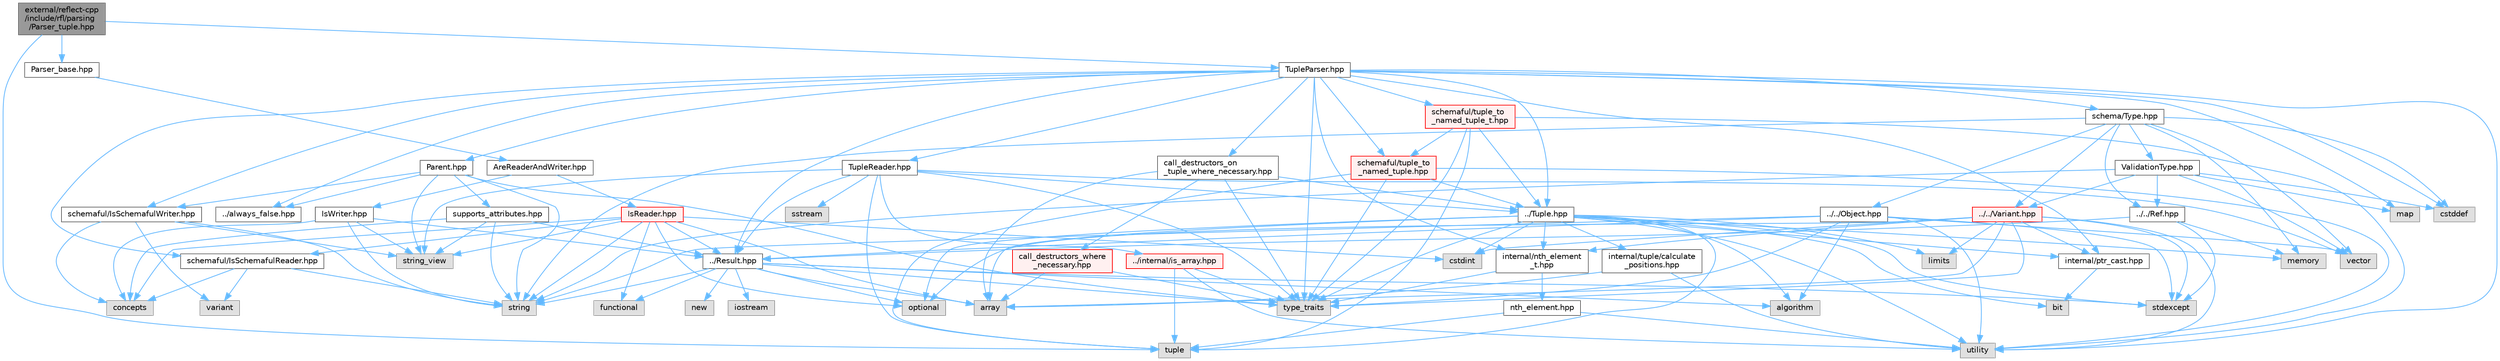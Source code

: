 digraph "external/reflect-cpp/include/rfl/parsing/Parser_tuple.hpp"
{
 // LATEX_PDF_SIZE
  bgcolor="transparent";
  edge [fontname=Helvetica,fontsize=10,labelfontname=Helvetica,labelfontsize=10];
  node [fontname=Helvetica,fontsize=10,shape=box,height=0.2,width=0.4];
  Node1 [id="Node000001",label="external/reflect-cpp\l/include/rfl/parsing\l/Parser_tuple.hpp",height=0.2,width=0.4,color="gray40", fillcolor="grey60", style="filled", fontcolor="black",tooltip=" "];
  Node1 -> Node2 [id="edge1_Node000001_Node000002",color="steelblue1",style="solid",tooltip=" "];
  Node2 [id="Node000002",label="tuple",height=0.2,width=0.4,color="grey60", fillcolor="#E0E0E0", style="filled",tooltip=" "];
  Node1 -> Node3 [id="edge2_Node000001_Node000003",color="steelblue1",style="solid",tooltip=" "];
  Node3 [id="Node000003",label="Parser_base.hpp",height=0.2,width=0.4,color="grey40", fillcolor="white", style="filled",URL="$_parser__base_8hpp.html",tooltip=" "];
  Node3 -> Node4 [id="edge3_Node000003_Node000004",color="steelblue1",style="solid",tooltip=" "];
  Node4 [id="Node000004",label="AreReaderAndWriter.hpp",height=0.2,width=0.4,color="grey40", fillcolor="white", style="filled",URL="$_are_reader_and_writer_8hpp.html",tooltip=" "];
  Node4 -> Node5 [id="edge4_Node000004_Node000005",color="steelblue1",style="solid",tooltip=" "];
  Node5 [id="Node000005",label="IsReader.hpp",height=0.2,width=0.4,color="red", fillcolor="#FFF0F0", style="filled",URL="$_is_reader_8hpp.html",tooltip=" "];
  Node5 -> Node6 [id="edge5_Node000005_Node000006",color="steelblue1",style="solid",tooltip=" "];
  Node6 [id="Node000006",label="array",height=0.2,width=0.4,color="grey60", fillcolor="#E0E0E0", style="filled",tooltip=" "];
  Node5 -> Node7 [id="edge6_Node000005_Node000007",color="steelblue1",style="solid",tooltip=" "];
  Node7 [id="Node000007",label="concepts",height=0.2,width=0.4,color="grey60", fillcolor="#E0E0E0", style="filled",tooltip=" "];
  Node5 -> Node8 [id="edge7_Node000005_Node000008",color="steelblue1",style="solid",tooltip=" "];
  Node8 [id="Node000008",label="cstdint",height=0.2,width=0.4,color="grey60", fillcolor="#E0E0E0", style="filled",tooltip=" "];
  Node5 -> Node9 [id="edge8_Node000005_Node000009",color="steelblue1",style="solid",tooltip=" "];
  Node9 [id="Node000009",label="functional",height=0.2,width=0.4,color="grey60", fillcolor="#E0E0E0", style="filled",tooltip=" "];
  Node5 -> Node10 [id="edge9_Node000005_Node000010",color="steelblue1",style="solid",tooltip=" "];
  Node10 [id="Node000010",label="optional",height=0.2,width=0.4,color="grey60", fillcolor="#E0E0E0", style="filled",tooltip=" "];
  Node5 -> Node11 [id="edge10_Node000005_Node000011",color="steelblue1",style="solid",tooltip=" "];
  Node11 [id="Node000011",label="string",height=0.2,width=0.4,color="grey60", fillcolor="#E0E0E0", style="filled",tooltip=" "];
  Node5 -> Node12 [id="edge11_Node000005_Node000012",color="steelblue1",style="solid",tooltip=" "];
  Node12 [id="Node000012",label="string_view",height=0.2,width=0.4,color="grey60", fillcolor="#E0E0E0", style="filled",tooltip=" "];
  Node5 -> Node13 [id="edge12_Node000005_Node000013",color="steelblue1",style="solid",tooltip=" "];
  Node13 [id="Node000013",label="../Result.hpp",height=0.2,width=0.4,color="grey40", fillcolor="white", style="filled",URL="$_result_8hpp.html",tooltip=" "];
  Node13 -> Node14 [id="edge13_Node000013_Node000014",color="steelblue1",style="solid",tooltip=" "];
  Node14 [id="Node000014",label="algorithm",height=0.2,width=0.4,color="grey60", fillcolor="#E0E0E0", style="filled",tooltip=" "];
  Node13 -> Node6 [id="edge14_Node000013_Node000006",color="steelblue1",style="solid",tooltip=" "];
  Node13 -> Node9 [id="edge15_Node000013_Node000009",color="steelblue1",style="solid",tooltip=" "];
  Node13 -> Node15 [id="edge16_Node000013_Node000015",color="steelblue1",style="solid",tooltip=" "];
  Node15 [id="Node000015",label="iostream",height=0.2,width=0.4,color="grey60", fillcolor="#E0E0E0", style="filled",tooltip=" "];
  Node13 -> Node16 [id="edge17_Node000013_Node000016",color="steelblue1",style="solid",tooltip=" "];
  Node16 [id="Node000016",label="new",height=0.2,width=0.4,color="grey60", fillcolor="#E0E0E0", style="filled",tooltip=" "];
  Node13 -> Node10 [id="edge18_Node000013_Node000010",color="steelblue1",style="solid",tooltip=" "];
  Node13 -> Node17 [id="edge19_Node000013_Node000017",color="steelblue1",style="solid",tooltip=" "];
  Node17 [id="Node000017",label="stdexcept",height=0.2,width=0.4,color="grey60", fillcolor="#E0E0E0", style="filled",tooltip=" "];
  Node13 -> Node11 [id="edge20_Node000013_Node000011",color="steelblue1",style="solid",tooltip=" "];
  Node13 -> Node18 [id="edge21_Node000013_Node000018",color="steelblue1",style="solid",tooltip=" "];
  Node18 [id="Node000018",label="type_traits",height=0.2,width=0.4,color="grey60", fillcolor="#E0E0E0", style="filled",tooltip=" "];
  Node5 -> Node25 [id="edge22_Node000005_Node000025",color="steelblue1",style="solid",tooltip=" "];
  Node25 [id="Node000025",label="schemaful/IsSchemafulReader.hpp",height=0.2,width=0.4,color="grey40", fillcolor="white", style="filled",URL="$_is_schemaful_reader_8hpp.html",tooltip=" "];
  Node25 -> Node7 [id="edge23_Node000025_Node000007",color="steelblue1",style="solid",tooltip=" "];
  Node25 -> Node11 [id="edge24_Node000025_Node000011",color="steelblue1",style="solid",tooltip=" "];
  Node25 -> Node26 [id="edge25_Node000025_Node000026",color="steelblue1",style="solid",tooltip=" "];
  Node26 [id="Node000026",label="variant",height=0.2,width=0.4,color="grey60", fillcolor="#E0E0E0", style="filled",tooltip=" "];
  Node4 -> Node27 [id="edge26_Node000004_Node000027",color="steelblue1",style="solid",tooltip=" "];
  Node27 [id="Node000027",label="IsWriter.hpp",height=0.2,width=0.4,color="grey40", fillcolor="white", style="filled",URL="$_is_writer_8hpp.html",tooltip=" "];
  Node27 -> Node7 [id="edge27_Node000027_Node000007",color="steelblue1",style="solid",tooltip=" "];
  Node27 -> Node11 [id="edge28_Node000027_Node000011",color="steelblue1",style="solid",tooltip=" "];
  Node27 -> Node12 [id="edge29_Node000027_Node000012",color="steelblue1",style="solid",tooltip=" "];
  Node27 -> Node13 [id="edge30_Node000027_Node000013",color="steelblue1",style="solid",tooltip=" "];
  Node1 -> Node28 [id="edge31_Node000001_Node000028",color="steelblue1",style="solid",tooltip=" "];
  Node28 [id="Node000028",label="TupleParser.hpp",height=0.2,width=0.4,color="grey40", fillcolor="white", style="filled",URL="$_tuple_parser_8hpp.html",tooltip=" "];
  Node28 -> Node22 [id="edge32_Node000028_Node000022",color="steelblue1",style="solid",tooltip=" "];
  Node22 [id="Node000022",label="cstddef",height=0.2,width=0.4,color="grey60", fillcolor="#E0E0E0", style="filled",tooltip=" "];
  Node28 -> Node29 [id="edge33_Node000028_Node000029",color="steelblue1",style="solid",tooltip=" "];
  Node29 [id="Node000029",label="map",height=0.2,width=0.4,color="grey60", fillcolor="#E0E0E0", style="filled",tooltip=" "];
  Node28 -> Node18 [id="edge34_Node000028_Node000018",color="steelblue1",style="solid",tooltip=" "];
  Node28 -> Node30 [id="edge35_Node000028_Node000030",color="steelblue1",style="solid",tooltip=" "];
  Node30 [id="Node000030",label="utility",height=0.2,width=0.4,color="grey60", fillcolor="#E0E0E0", style="filled",tooltip=" "];
  Node28 -> Node13 [id="edge36_Node000028_Node000013",color="steelblue1",style="solid",tooltip=" "];
  Node28 -> Node31 [id="edge37_Node000028_Node000031",color="steelblue1",style="solid",tooltip=" "];
  Node31 [id="Node000031",label="../Tuple.hpp",height=0.2,width=0.4,color="grey40", fillcolor="white", style="filled",URL="$_tuple_8hpp.html",tooltip=" "];
  Node31 -> Node14 [id="edge38_Node000031_Node000014",color="steelblue1",style="solid",tooltip=" "];
  Node31 -> Node6 [id="edge39_Node000031_Node000006",color="steelblue1",style="solid",tooltip=" "];
  Node31 -> Node32 [id="edge40_Node000031_Node000032",color="steelblue1",style="solid",tooltip=" "];
  Node32 [id="Node000032",label="bit",height=0.2,width=0.4,color="grey60", fillcolor="#E0E0E0", style="filled",tooltip=" "];
  Node31 -> Node8 [id="edge41_Node000031_Node000008",color="steelblue1",style="solid",tooltip=" "];
  Node31 -> Node33 [id="edge42_Node000031_Node000033",color="steelblue1",style="solid",tooltip=" "];
  Node33 [id="Node000033",label="limits",height=0.2,width=0.4,color="grey60", fillcolor="#E0E0E0", style="filled",tooltip=" "];
  Node31 -> Node34 [id="edge43_Node000031_Node000034",color="steelblue1",style="solid",tooltip=" "];
  Node34 [id="Node000034",label="memory",height=0.2,width=0.4,color="grey60", fillcolor="#E0E0E0", style="filled",tooltip=" "];
  Node31 -> Node10 [id="edge44_Node000031_Node000010",color="steelblue1",style="solid",tooltip=" "];
  Node31 -> Node17 [id="edge45_Node000031_Node000017",color="steelblue1",style="solid",tooltip=" "];
  Node31 -> Node2 [id="edge46_Node000031_Node000002",color="steelblue1",style="solid",tooltip=" "];
  Node31 -> Node18 [id="edge47_Node000031_Node000018",color="steelblue1",style="solid",tooltip=" "];
  Node31 -> Node30 [id="edge48_Node000031_Node000030",color="steelblue1",style="solid",tooltip=" "];
  Node31 -> Node35 [id="edge49_Node000031_Node000035",color="steelblue1",style="solid",tooltip=" "];
  Node35 [id="Node000035",label="internal/nth_element\l_t.hpp",height=0.2,width=0.4,color="grey40", fillcolor="white", style="filled",URL="$nth__element__t_8hpp.html",tooltip=" "];
  Node35 -> Node18 [id="edge50_Node000035_Node000018",color="steelblue1",style="solid",tooltip=" "];
  Node35 -> Node36 [id="edge51_Node000035_Node000036",color="steelblue1",style="solid",tooltip=" "];
  Node36 [id="Node000036",label="nth_element.hpp",height=0.2,width=0.4,color="grey40", fillcolor="white", style="filled",URL="$nth__element_8hpp.html",tooltip=" "];
  Node36 -> Node2 [id="edge52_Node000036_Node000002",color="steelblue1",style="solid",tooltip=" "];
  Node36 -> Node30 [id="edge53_Node000036_Node000030",color="steelblue1",style="solid",tooltip=" "];
  Node31 -> Node37 [id="edge54_Node000031_Node000037",color="steelblue1",style="solid",tooltip=" "];
  Node37 [id="Node000037",label="internal/ptr_cast.hpp",height=0.2,width=0.4,color="grey40", fillcolor="white", style="filled",URL="$ptr__cast_8hpp.html",tooltip=" "];
  Node37 -> Node32 [id="edge55_Node000037_Node000032",color="steelblue1",style="solid",tooltip=" "];
  Node31 -> Node38 [id="edge56_Node000031_Node000038",color="steelblue1",style="solid",tooltip=" "];
  Node38 [id="Node000038",label="internal/tuple/calculate\l_positions.hpp",height=0.2,width=0.4,color="grey40", fillcolor="white", style="filled",URL="$calculate__positions_8hpp.html",tooltip=" "];
  Node38 -> Node6 [id="edge57_Node000038_Node000006",color="steelblue1",style="solid",tooltip=" "];
  Node38 -> Node30 [id="edge58_Node000038_Node000030",color="steelblue1",style="solid",tooltip=" "];
  Node28 -> Node39 [id="edge59_Node000028_Node000039",color="steelblue1",style="solid",tooltip=" "];
  Node39 [id="Node000039",label="../always_false.hpp",height=0.2,width=0.4,color="grey40", fillcolor="white", style="filled",URL="$always__false_8hpp.html",tooltip=" "];
  Node28 -> Node35 [id="edge60_Node000028_Node000035",color="steelblue1",style="solid",tooltip=" "];
  Node28 -> Node37 [id="edge61_Node000028_Node000037",color="steelblue1",style="solid",tooltip=" "];
  Node28 -> Node40 [id="edge62_Node000028_Node000040",color="steelblue1",style="solid",tooltip=" "];
  Node40 [id="Node000040",label="Parent.hpp",height=0.2,width=0.4,color="grey40", fillcolor="white", style="filled",URL="$_parent_8hpp.html",tooltip=" "];
  Node40 -> Node11 [id="edge63_Node000040_Node000011",color="steelblue1",style="solid",tooltip=" "];
  Node40 -> Node12 [id="edge64_Node000040_Node000012",color="steelblue1",style="solid",tooltip=" "];
  Node40 -> Node18 [id="edge65_Node000040_Node000018",color="steelblue1",style="solid",tooltip=" "];
  Node40 -> Node39 [id="edge66_Node000040_Node000039",color="steelblue1",style="solid",tooltip=" "];
  Node40 -> Node41 [id="edge67_Node000040_Node000041",color="steelblue1",style="solid",tooltip=" "];
  Node41 [id="Node000041",label="schemaful/IsSchemafulWriter.hpp",height=0.2,width=0.4,color="grey40", fillcolor="white", style="filled",URL="$_is_schemaful_writer_8hpp.html",tooltip=" "];
  Node41 -> Node7 [id="edge68_Node000041_Node000007",color="steelblue1",style="solid",tooltip=" "];
  Node41 -> Node11 [id="edge69_Node000041_Node000011",color="steelblue1",style="solid",tooltip=" "];
  Node41 -> Node12 [id="edge70_Node000041_Node000012",color="steelblue1",style="solid",tooltip=" "];
  Node41 -> Node26 [id="edge71_Node000041_Node000026",color="steelblue1",style="solid",tooltip=" "];
  Node40 -> Node42 [id="edge72_Node000040_Node000042",color="steelblue1",style="solid",tooltip=" "];
  Node42 [id="Node000042",label="supports_attributes.hpp",height=0.2,width=0.4,color="grey40", fillcolor="white", style="filled",URL="$supports__attributes_8hpp.html",tooltip=" "];
  Node42 -> Node7 [id="edge73_Node000042_Node000007",color="steelblue1",style="solid",tooltip=" "];
  Node42 -> Node11 [id="edge74_Node000042_Node000011",color="steelblue1",style="solid",tooltip=" "];
  Node42 -> Node12 [id="edge75_Node000042_Node000012",color="steelblue1",style="solid",tooltip=" "];
  Node42 -> Node13 [id="edge76_Node000042_Node000013",color="steelblue1",style="solid",tooltip=" "];
  Node28 -> Node43 [id="edge77_Node000028_Node000043",color="steelblue1",style="solid",tooltip=" "];
  Node43 [id="Node000043",label="TupleReader.hpp",height=0.2,width=0.4,color="grey40", fillcolor="white", style="filled",URL="$_tuple_reader_8hpp.html",tooltip=" "];
  Node43 -> Node44 [id="edge78_Node000043_Node000044",color="steelblue1",style="solid",tooltip=" "];
  Node44 [id="Node000044",label="sstream",height=0.2,width=0.4,color="grey60", fillcolor="#E0E0E0", style="filled",tooltip=" "];
  Node43 -> Node12 [id="edge79_Node000043_Node000012",color="steelblue1",style="solid",tooltip=" "];
  Node43 -> Node2 [id="edge80_Node000043_Node000002",color="steelblue1",style="solid",tooltip=" "];
  Node43 -> Node18 [id="edge81_Node000043_Node000018",color="steelblue1",style="solid",tooltip=" "];
  Node43 -> Node45 [id="edge82_Node000043_Node000045",color="steelblue1",style="solid",tooltip=" "];
  Node45 [id="Node000045",label="vector",height=0.2,width=0.4,color="grey60", fillcolor="#E0E0E0", style="filled",tooltip=" "];
  Node43 -> Node13 [id="edge83_Node000043_Node000013",color="steelblue1",style="solid",tooltip=" "];
  Node43 -> Node31 [id="edge84_Node000043_Node000031",color="steelblue1",style="solid",tooltip=" "];
  Node43 -> Node46 [id="edge85_Node000043_Node000046",color="steelblue1",style="solid",tooltip=" "];
  Node46 [id="Node000046",label="../internal/is_array.hpp",height=0.2,width=0.4,color="red", fillcolor="#FFF0F0", style="filled",URL="$is__array_8hpp.html",tooltip=" "];
  Node46 -> Node2 [id="edge86_Node000046_Node000002",color="steelblue1",style="solid",tooltip=" "];
  Node46 -> Node18 [id="edge87_Node000046_Node000018",color="steelblue1",style="solid",tooltip=" "];
  Node46 -> Node30 [id="edge88_Node000046_Node000030",color="steelblue1",style="solid",tooltip=" "];
  Node28 -> Node47 [id="edge89_Node000028_Node000047",color="steelblue1",style="solid",tooltip=" "];
  Node47 [id="Node000047",label="call_destructors_on\l_tuple_where_necessary.hpp",height=0.2,width=0.4,color="grey40", fillcolor="white", style="filled",URL="$call__destructors__on__tuple__where__necessary_8hpp.html",tooltip=" "];
  Node47 -> Node6 [id="edge90_Node000047_Node000006",color="steelblue1",style="solid",tooltip=" "];
  Node47 -> Node18 [id="edge91_Node000047_Node000018",color="steelblue1",style="solid",tooltip=" "];
  Node47 -> Node31 [id="edge92_Node000047_Node000031",color="steelblue1",style="solid",tooltip=" "];
  Node47 -> Node48 [id="edge93_Node000047_Node000048",color="steelblue1",style="solid",tooltip=" "];
  Node48 [id="Node000048",label="call_destructors_where\l_necessary.hpp",height=0.2,width=0.4,color="red", fillcolor="#FFF0F0", style="filled",URL="$call__destructors__where__necessary_8hpp.html",tooltip=" "];
  Node48 -> Node6 [id="edge94_Node000048_Node000006",color="steelblue1",style="solid",tooltip=" "];
  Node48 -> Node18 [id="edge95_Node000048_Node000018",color="steelblue1",style="solid",tooltip=" "];
  Node28 -> Node53 [id="edge96_Node000028_Node000053",color="steelblue1",style="solid",tooltip=" "];
  Node53 [id="Node000053",label="schema/Type.hpp",height=0.2,width=0.4,color="grey40", fillcolor="white", style="filled",URL="$parsing_2schema_2_type_8hpp.html",tooltip=" "];
  Node53 -> Node22 [id="edge97_Node000053_Node000022",color="steelblue1",style="solid",tooltip=" "];
  Node53 -> Node34 [id="edge98_Node000053_Node000034",color="steelblue1",style="solid",tooltip=" "];
  Node53 -> Node11 [id="edge99_Node000053_Node000011",color="steelblue1",style="solid",tooltip=" "];
  Node53 -> Node45 [id="edge100_Node000053_Node000045",color="steelblue1",style="solid",tooltip=" "];
  Node53 -> Node54 [id="edge101_Node000053_Node000054",color="steelblue1",style="solid",tooltip=" "];
  Node54 [id="Node000054",label="../../Object.hpp",height=0.2,width=0.4,color="grey40", fillcolor="white", style="filled",URL="$_object_8hpp.html",tooltip=" "];
  Node54 -> Node14 [id="edge102_Node000054_Node000014",color="steelblue1",style="solid",tooltip=" "];
  Node54 -> Node17 [id="edge103_Node000054_Node000017",color="steelblue1",style="solid",tooltip=" "];
  Node54 -> Node11 [id="edge104_Node000054_Node000011",color="steelblue1",style="solid",tooltip=" "];
  Node54 -> Node18 [id="edge105_Node000054_Node000018",color="steelblue1",style="solid",tooltip=" "];
  Node54 -> Node30 [id="edge106_Node000054_Node000030",color="steelblue1",style="solid",tooltip=" "];
  Node54 -> Node45 [id="edge107_Node000054_Node000045",color="steelblue1",style="solid",tooltip=" "];
  Node54 -> Node13 [id="edge108_Node000054_Node000013",color="steelblue1",style="solid",tooltip=" "];
  Node53 -> Node55 [id="edge109_Node000053_Node000055",color="steelblue1",style="solid",tooltip=" "];
  Node55 [id="Node000055",label="../../Ref.hpp",height=0.2,width=0.4,color="grey40", fillcolor="white", style="filled",URL="$_ref_8hpp.html",tooltip=" "];
  Node55 -> Node34 [id="edge110_Node000055_Node000034",color="steelblue1",style="solid",tooltip=" "];
  Node55 -> Node17 [id="edge111_Node000055_Node000017",color="steelblue1",style="solid",tooltip=" "];
  Node55 -> Node13 [id="edge112_Node000055_Node000013",color="steelblue1",style="solid",tooltip=" "];
  Node53 -> Node56 [id="edge113_Node000053_Node000056",color="steelblue1",style="solid",tooltip=" "];
  Node56 [id="Node000056",label="../../Variant.hpp",height=0.2,width=0.4,color="red", fillcolor="#FFF0F0", style="filled",URL="$_variant_8hpp.html",tooltip=" "];
  Node56 -> Node6 [id="edge114_Node000056_Node000006",color="steelblue1",style="solid",tooltip=" "];
  Node56 -> Node8 [id="edge115_Node000056_Node000008",color="steelblue1",style="solid",tooltip=" "];
  Node56 -> Node33 [id="edge116_Node000056_Node000033",color="steelblue1",style="solid",tooltip=" "];
  Node56 -> Node10 [id="edge117_Node000056_Node000010",color="steelblue1",style="solid",tooltip=" "];
  Node56 -> Node17 [id="edge118_Node000056_Node000017",color="steelblue1",style="solid",tooltip=" "];
  Node56 -> Node18 [id="edge119_Node000056_Node000018",color="steelblue1",style="solid",tooltip=" "];
  Node56 -> Node30 [id="edge120_Node000056_Node000030",color="steelblue1",style="solid",tooltip=" "];
  Node56 -> Node35 [id="edge121_Node000056_Node000035",color="steelblue1",style="solid",tooltip=" "];
  Node56 -> Node37 [id="edge122_Node000056_Node000037",color="steelblue1",style="solid",tooltip=" "];
  Node53 -> Node61 [id="edge123_Node000053_Node000061",color="steelblue1",style="solid",tooltip=" "];
  Node61 [id="Node000061",label="ValidationType.hpp",height=0.2,width=0.4,color="grey40", fillcolor="white", style="filled",URL="$_validation_type_8hpp.html",tooltip=" "];
  Node61 -> Node22 [id="edge124_Node000061_Node000022",color="steelblue1",style="solid",tooltip=" "];
  Node61 -> Node29 [id="edge125_Node000061_Node000029",color="steelblue1",style="solid",tooltip=" "];
  Node61 -> Node11 [id="edge126_Node000061_Node000011",color="steelblue1",style="solid",tooltip=" "];
  Node61 -> Node45 [id="edge127_Node000061_Node000045",color="steelblue1",style="solid",tooltip=" "];
  Node61 -> Node55 [id="edge128_Node000061_Node000055",color="steelblue1",style="solid",tooltip=" "];
  Node61 -> Node56 [id="edge129_Node000061_Node000056",color="steelblue1",style="solid",tooltip=" "];
  Node28 -> Node25 [id="edge130_Node000028_Node000025",color="steelblue1",style="solid",tooltip=" "];
  Node28 -> Node41 [id="edge131_Node000028_Node000041",color="steelblue1",style="solid",tooltip=" "];
  Node28 -> Node62 [id="edge132_Node000028_Node000062",color="steelblue1",style="solid",tooltip=" "];
  Node62 [id="Node000062",label="schemaful/tuple_to\l_named_tuple.hpp",height=0.2,width=0.4,color="red", fillcolor="#FFF0F0", style="filled",URL="$tuple__to__named__tuple_8hpp.html",tooltip=" "];
  Node62 -> Node2 [id="edge133_Node000062_Node000002",color="steelblue1",style="solid",tooltip=" "];
  Node62 -> Node18 [id="edge134_Node000062_Node000018",color="steelblue1",style="solid",tooltip=" "];
  Node62 -> Node30 [id="edge135_Node000062_Node000030",color="steelblue1",style="solid",tooltip=" "];
  Node62 -> Node31 [id="edge136_Node000062_Node000031",color="steelblue1",style="solid",tooltip=" "];
  Node28 -> Node78 [id="edge137_Node000028_Node000078",color="steelblue1",style="solid",tooltip=" "];
  Node78 [id="Node000078",label="schemaful/tuple_to\l_named_tuple_t.hpp",height=0.2,width=0.4,color="red", fillcolor="#FFF0F0", style="filled",URL="$tuple__to__named__tuple__t_8hpp.html",tooltip=" "];
  Node78 -> Node2 [id="edge138_Node000078_Node000002",color="steelblue1",style="solid",tooltip=" "];
  Node78 -> Node18 [id="edge139_Node000078_Node000018",color="steelblue1",style="solid",tooltip=" "];
  Node78 -> Node30 [id="edge140_Node000078_Node000030",color="steelblue1",style="solid",tooltip=" "];
  Node78 -> Node31 [id="edge141_Node000078_Node000031",color="steelblue1",style="solid",tooltip=" "];
  Node78 -> Node62 [id="edge142_Node000078_Node000062",color="steelblue1",style="solid",tooltip=" "];
}
